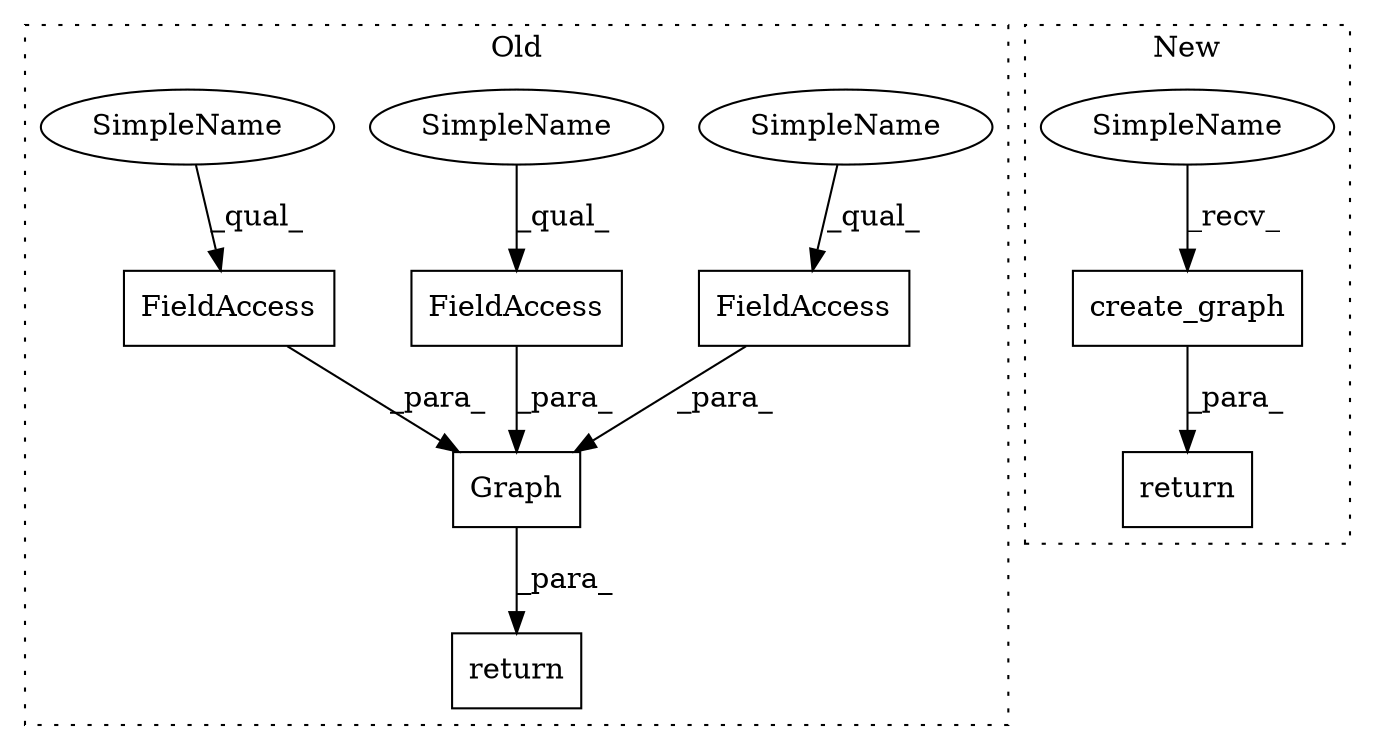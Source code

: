 digraph G {
subgraph cluster0 {
1 [label="Graph" a="32" s="24691,24758" l="6,1" shape="box"];
3 [label="FieldAccess" a="22" s="24742" l="16" shape="box"];
4 [label="FieldAccess" a="22" s="24728" l="13" shape="box"];
5 [label="FieldAccess" a="22" s="24715" l="12" shape="box"];
7 [label="return" a="41" s="24684" l="7" shape="box"];
8 [label="SimpleName" a="42" s="24742" l="5" shape="ellipse"];
9 [label="SimpleName" a="42" s="24715" l="5" shape="ellipse"];
10 [label="SimpleName" a="42" s="24728" l="5" shape="ellipse"];
label = "Old";
style="dotted";
}
subgraph cluster1 {
2 [label="create_graph" a="32" s="24604,24634" l="13,1" shape="box"];
6 [label="return" a="41" s="24591" l="7" shape="box"];
11 [label="SimpleName" a="42" s="24598" l="5" shape="ellipse"];
label = "New";
style="dotted";
}
1 -> 7 [label="_para_"];
2 -> 6 [label="_para_"];
3 -> 1 [label="_para_"];
4 -> 1 [label="_para_"];
5 -> 1 [label="_para_"];
8 -> 3 [label="_qual_"];
9 -> 5 [label="_qual_"];
10 -> 4 [label="_qual_"];
11 -> 2 [label="_recv_"];
}
